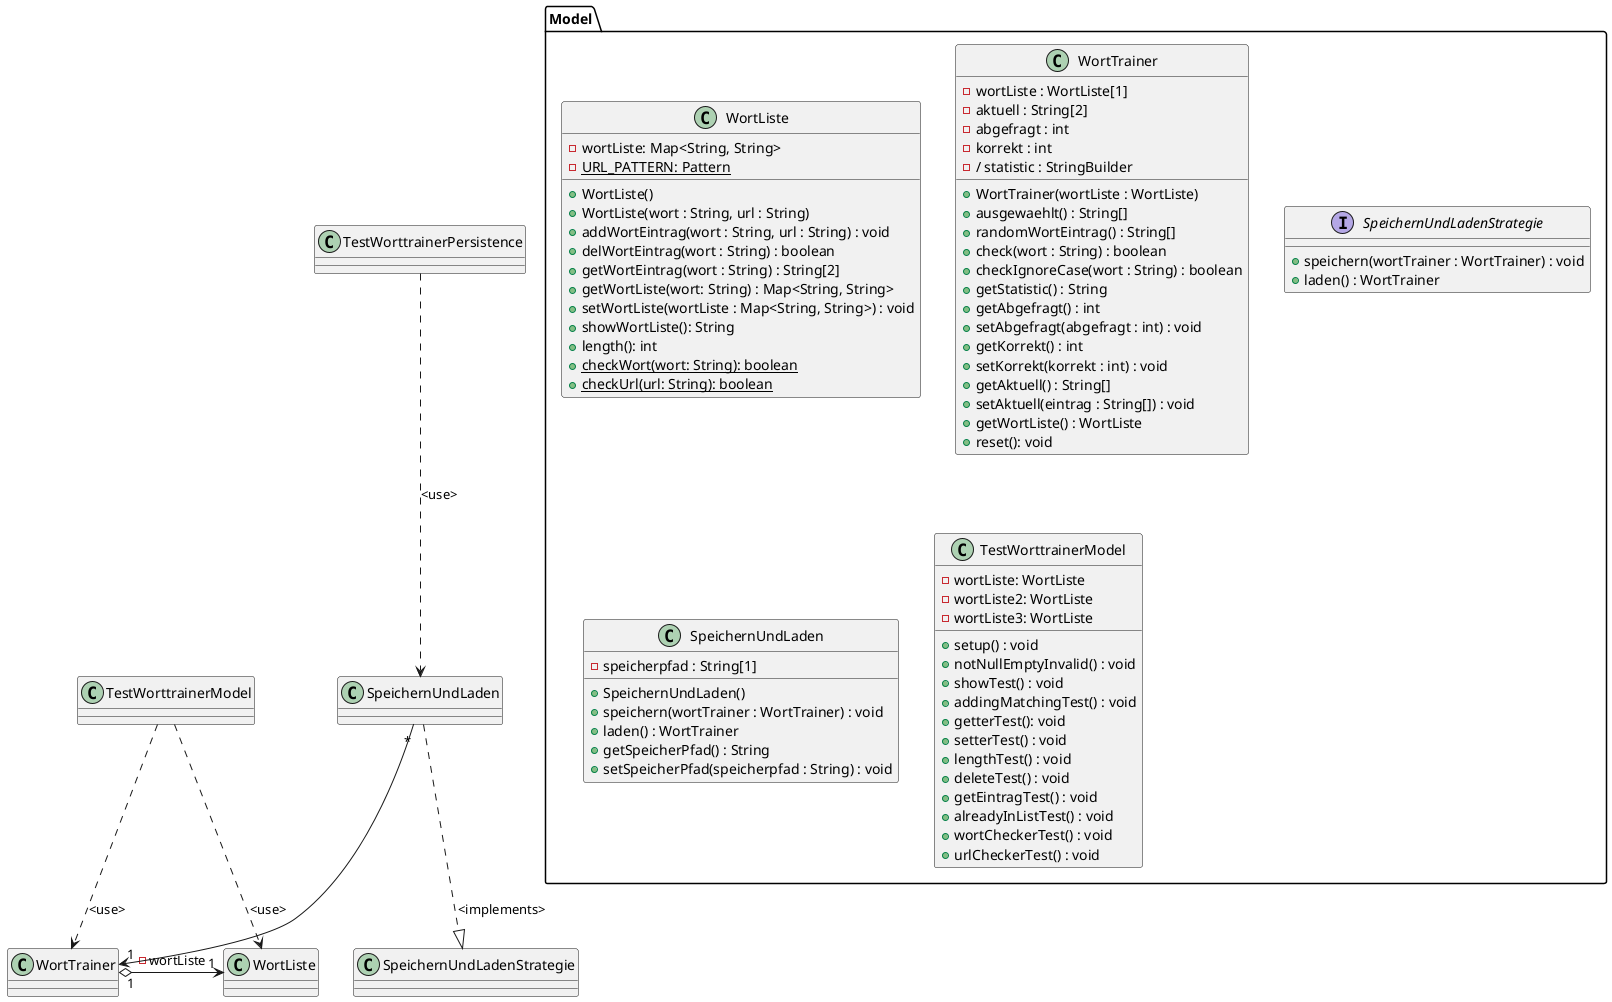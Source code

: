 @startuml
'https://plantuml.com/class-diagram

TestWorttrainerModel ..> WortListe : <use>
TestWorttrainerModel ..> WortTrainer : <use>
TestWorttrainerPersistence ..> SpeichernUndLaden : <use>
WortTrainer "1" o-> "1" WortListe : - wortListe
SpeichernUndLaden "*" --> "1" WortTrainer
SpeichernUndLaden ..|> SpeichernUndLadenStrategie : <implements>

package Model {
class WortListe {
- wortListe: Map<String, String>
- {static} URL_PATTERN: Pattern
+ WortListe()
+ WortListe(wort : String, url : String)
+ addWortEintrag(wort : String, url : String) : void
+ delWortEintrag(wort : String) : boolean
+ getWortEintrag(wort : String) : String[2]
+ getWortListe(wort: String) : Map<String, String>
+ setWortListe(wortListe : Map<String, String>) : void
+ showWortListe(): String
+ length(): int
+ {static} checkWort(wort: String): boolean
+ {static} checkUrl(url: String): boolean
}

class WortTrainer {
- wortListe : WortListe[1]
- aktuell : String[2]
- abgefragt : int
- korrekt : int
- / statistic : StringBuilder
+ WortTrainer(wortListe : WortListe)
+ ausgewaehlt() : String[]
+ randomWortEintrag() : String[]
+ check(wort : String) : boolean
+ checkIgnoreCase(wort : String) : boolean
+ getStatistic() : String
+ getAbgefragt() : int
+ setAbgefragt(abgefragt : int) : void
+ getKorrekt() : int
+ setKorrekt(korrekt : int) : void
+ getAktuell() : String[]
+ setAktuell(eintrag : String[]) : void
+ getWortListe() : WortListe
+ reset(): void
}

interface SpeichernUndLadenStrategie {
+ speichern(wortTrainer : WortTrainer) : void
+ laden() : WortTrainer
}

class SpeichernUndLaden {
- speicherpfad : String[1]
+ SpeichernUndLaden()
+ speichern(wortTrainer : WortTrainer) : void
+ laden() : WortTrainer
+ getSpeicherPfad() : String
+ setSpeicherPfad(speicherpfad : String) : void
}


class TestWorttrainerModel {
- wortListe: WortListe
- wortListe2: WortListe
- wortListe3: WortListe
+ setup() : void
+ notNullEmptyInvalid() : void
+ showTest() : void
+ addingMatchingTest() : void
+ getterTest(): void
+ setterTest() : void
+ lengthTest() : void
+ deleteTest() : void
+ getEintragTest() : void
+ alreadyInListTest() : void
+ wortCheckerTest() : void
+ urlCheckerTest() : void
}

@enduml
